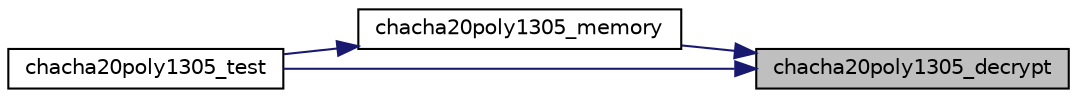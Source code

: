 digraph "chacha20poly1305_decrypt"
{
 // LATEX_PDF_SIZE
  edge [fontname="Helvetica",fontsize="10",labelfontname="Helvetica",labelfontsize="10"];
  node [fontname="Helvetica",fontsize="10",shape=record];
  rankdir="RL";
  Node7 [label="chacha20poly1305_decrypt",height=0.2,width=0.4,color="black", fillcolor="grey75", style="filled", fontcolor="black",tooltip="Decrypt bytes of ciphertext with ChaCha20Poly1305."];
  Node7 -> Node8 [dir="back",color="midnightblue",fontsize="10",style="solid",fontname="Helvetica"];
  Node8 [label="chacha20poly1305_memory",height=0.2,width=0.4,color="black", fillcolor="white", style="filled",URL="$chacha20poly1305__memory_8c.html#a1ad9f37fe4a4ac32fad1a1ab97f99d30",tooltip="Process an entire GCM packet in one call."];
  Node8 -> Node9 [dir="back",color="midnightblue",fontsize="10",style="solid",fontname="Helvetica"];
  Node9 [label="chacha20poly1305_test",height=0.2,width=0.4,color="black", fillcolor="white", style="filled",URL="$chacha20poly1305__test_8c.html#a3ed16a3fd7fc440bc9137936ddb99793",tooltip=" "];
  Node7 -> Node9 [dir="back",color="midnightblue",fontsize="10",style="solid",fontname="Helvetica"];
}
